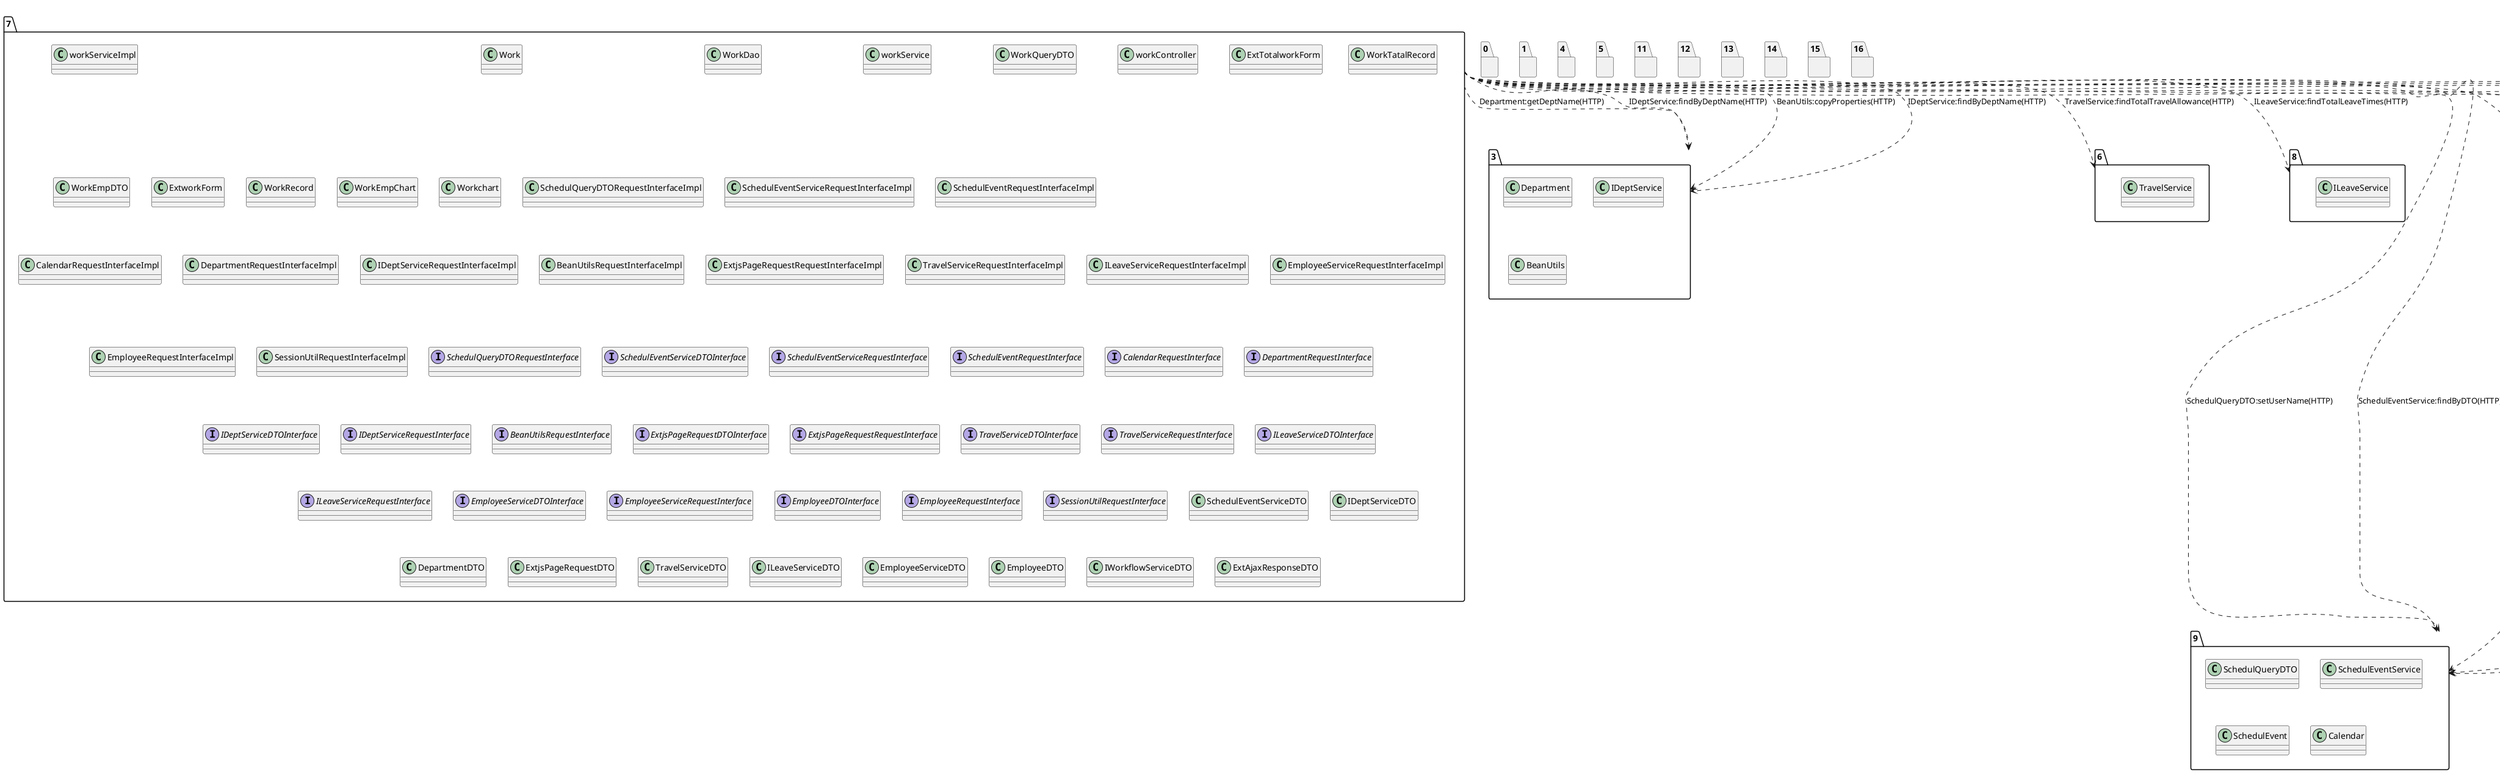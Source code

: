 @startuml
package "7"{
class workServiceImpl
class Work
class WorkDao
class workService
class WorkQueryDTO
class workController
class ExtTotalworkForm
class WorkTatalRecord
class WorkEmpDTO
class ExtworkForm
class WorkRecord
class WorkEmpChart
class Workchart
class SchedulQueryDTORequestInterfaceImpl
class SchedulEventServiceRequestInterfaceImpl
class SchedulEventRequestInterfaceImpl
class CalendarRequestInterfaceImpl
class DepartmentRequestInterfaceImpl
class IDeptServiceRequestInterfaceImpl
class BeanUtilsRequestInterfaceImpl
class ExtjsPageRequestRequestInterfaceImpl
class TravelServiceRequestInterfaceImpl
class ILeaveServiceRequestInterfaceImpl
class EmployeeServiceRequestInterfaceImpl
class EmployeeRequestInterfaceImpl
class SessionUtilRequestInterfaceImpl
interface SchedulQueryDTORequestInterface
interface SchedulEventServiceDTOInterface
interface SchedulEventServiceRequestInterface
interface SchedulEventRequestInterface
interface CalendarRequestInterface
interface DepartmentRequestInterface
interface IDeptServiceDTOInterface
interface IDeptServiceRequestInterface
interface BeanUtilsRequestInterface
interface ExtjsPageRequestDTOInterface
interface ExtjsPageRequestRequestInterface
interface TravelServiceDTOInterface
interface TravelServiceRequestInterface
interface ILeaveServiceDTOInterface
interface ILeaveServiceRequestInterface
interface EmployeeServiceDTOInterface
interface EmployeeServiceRequestInterface
interface EmployeeDTOInterface
interface EmployeeRequestInterface
interface SessionUtilRequestInterface
class SchedulEventServiceDTO
class IDeptServiceDTO
class DepartmentDTO
class ExtjsPageRequestDTO
class TravelServiceDTO
class ILeaveServiceDTO
class EmployeeServiceDTO
class EmployeeDTO
class IWorkflowServiceDTO
class ExtAjaxResponseDTO
}
package "0"{
}
package "1"{
}
package "3"{
class Department
class IDeptService
class BeanUtils
class IDeptService
}
package "4"{
}
package "5"{
}
package "6"{
class TravelService
}
package "8"{
class ILeaveService
}
package "9"{
class SchedulQueryDTO
class SchedulEventService
class SchedulEvent
class Calendar
class SchedulEventService
}
package "10"{
class ExtjsPageRequest
}
package "11"{
}
package "12"{
}
package "13"{
}
package "14"{
}
package "15"{
}
package "16"{
}
package "Monolith" {
package "2"{
class EmployeeService
class Employee
class SessionUtil
}
}
"7"..>"9":SchedulQueryDTO:setUserName(HTTP)
"7"..>"9":SchedulEventService:findByDTO(HTTP)
"7"..>"9":SchedulEvent:getCalendar(HTTP)
"7"..>"9":Calendar:getTitle(HTTP)
"7"..>"9":SchedulEventService:findattenceTotalTime(HTTP)
"7"..>"3":Department:getDeptName(HTTP)
"7"..>"3":IDeptService:findByDeptName(HTTP)
"7"..>"3":BeanUtils:copyProperties(HTTP)
"7"..>"3":IDeptService:findByDeptName(HTTP)
"7"..>"10":ExtjsPageRequest:getPageable(HTTP)
"7"..>"6":TravelService:findTotalTravelAllowance(HTTP)
"7"..>"8":ILeaveService:findTotalLeaveTimes(HTTP)
"7"..>"2":EmployeeService:findByUserName(HTTP)
"7"..>"2":Employee:getEmpNo(HTTP)
"7"..>"2":SessionUtil:getUserName(HTTP)
@enduml